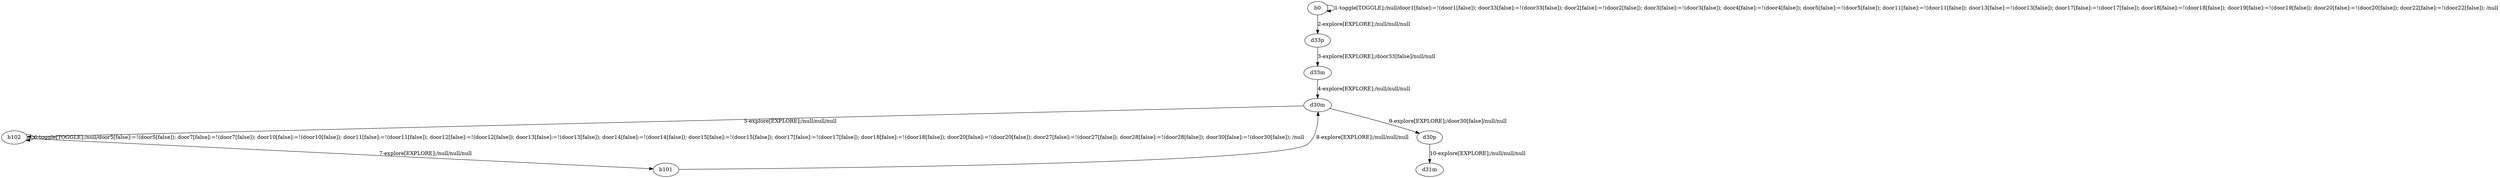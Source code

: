 # Total number of goals covered by this test: 4
# d30p --> d31m
# d30m --> b102
# d30m --> d30p
# b102 --> b102

digraph g {
"b0" -> "b0" [label = "1-toggle[TOGGLE];/null/door1[false]:=!(door1[false]); door33[false]:=!(door33[false]); door2[false]:=!(door2[false]); door3[false]:=!(door3[false]); door4[false]:=!(door4[false]); door5[false]:=!(door5[false]); door11[false]:=!(door11[false]); door13[false]:=!(door13[false]); door17[false]:=!(door17[false]); door18[false]:=!(door18[false]); door19[false]:=!(door19[false]); door20[false]:=!(door20[false]); door22[false]:=!(door22[false]); /null"];
"b0" -> "d33p" [label = "2-explore[EXPLORE];/null/null/null"];
"d33p" -> "d33m" [label = "3-explore[EXPLORE];/door33[false]/null/null"];
"d33m" -> "d30m" [label = "4-explore[EXPLORE];/null/null/null"];
"d30m" -> "b102" [label = "5-explore[EXPLORE];/null/null/null"];
"b102" -> "b102" [label = "6-toggle[TOGGLE];/null/door5[false]:=!(door5[false]); door7[false]:=!(door7[false]); door10[false]:=!(door10[false]); door11[false]:=!(door11[false]); door12[false]:=!(door12[false]); door13[false]:=!(door13[false]); door14[false]:=!(door14[false]); door15[false]:=!(door15[false]); door17[false]:=!(door17[false]); door18[false]:=!(door18[false]); door20[false]:=!(door20[false]); door27[false]:=!(door27[false]); door28[false]:=!(door28[false]); door30[false]:=!(door30[false]); /null"];
"b102" -> "b101" [label = "7-explore[EXPLORE];/null/null/null"];
"b101" -> "d30m" [label = "8-explore[EXPLORE];/null/null/null"];
"d30m" -> "d30p" [label = "9-explore[EXPLORE];/door30[false]/null/null"];
"d30p" -> "d31m" [label = "10-explore[EXPLORE];/null/null/null"];
}